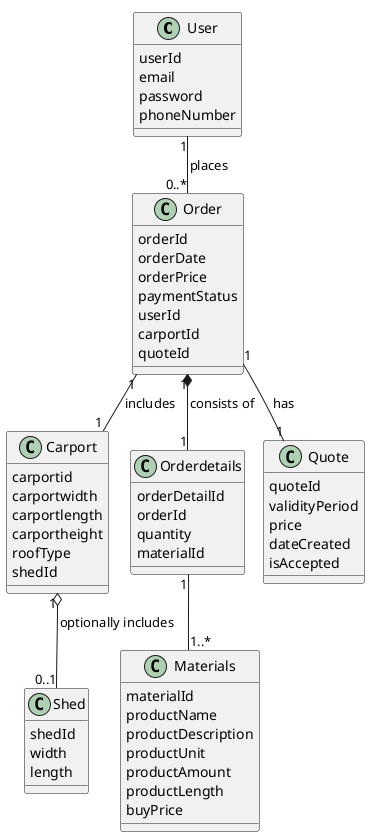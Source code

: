 @startuml
!pragma layout smetana
class User {
  userId
  email
  password
  phoneNumber
}

class Carport {
  carportid
  carportwidth
  carportlength
  carportheight
  roofType
  shedId

}

class Order {
  orderId
  orderDate
  orderPrice
  paymentStatus
  userId
  carportId
  quoteId
}

class Orderdetails {
  orderDetailId
  orderId
  quantity
  materialId
}

class Shed {
  shedId
  width
  length
}

class Quote {
  quoteId
  validityPeriod
  price
  dateCreated
  isAccepted
}

class Materials {
  materialId
  productName
  productDescription
  productUnit
  productAmount
  productLength
  buyPrice
}

' Relationer
User "1" -- "0..*" Order : places >
Order "1" -- "1" Carport : includes >
Order "1" -- "1" Quote : has >
Carport "1" o-- "0..1" Shed : optionally includes >
Order "1" *-- "1" Orderdetails : consists of >
Orderdetails "1" -- "1..*" Materials

@enduml
